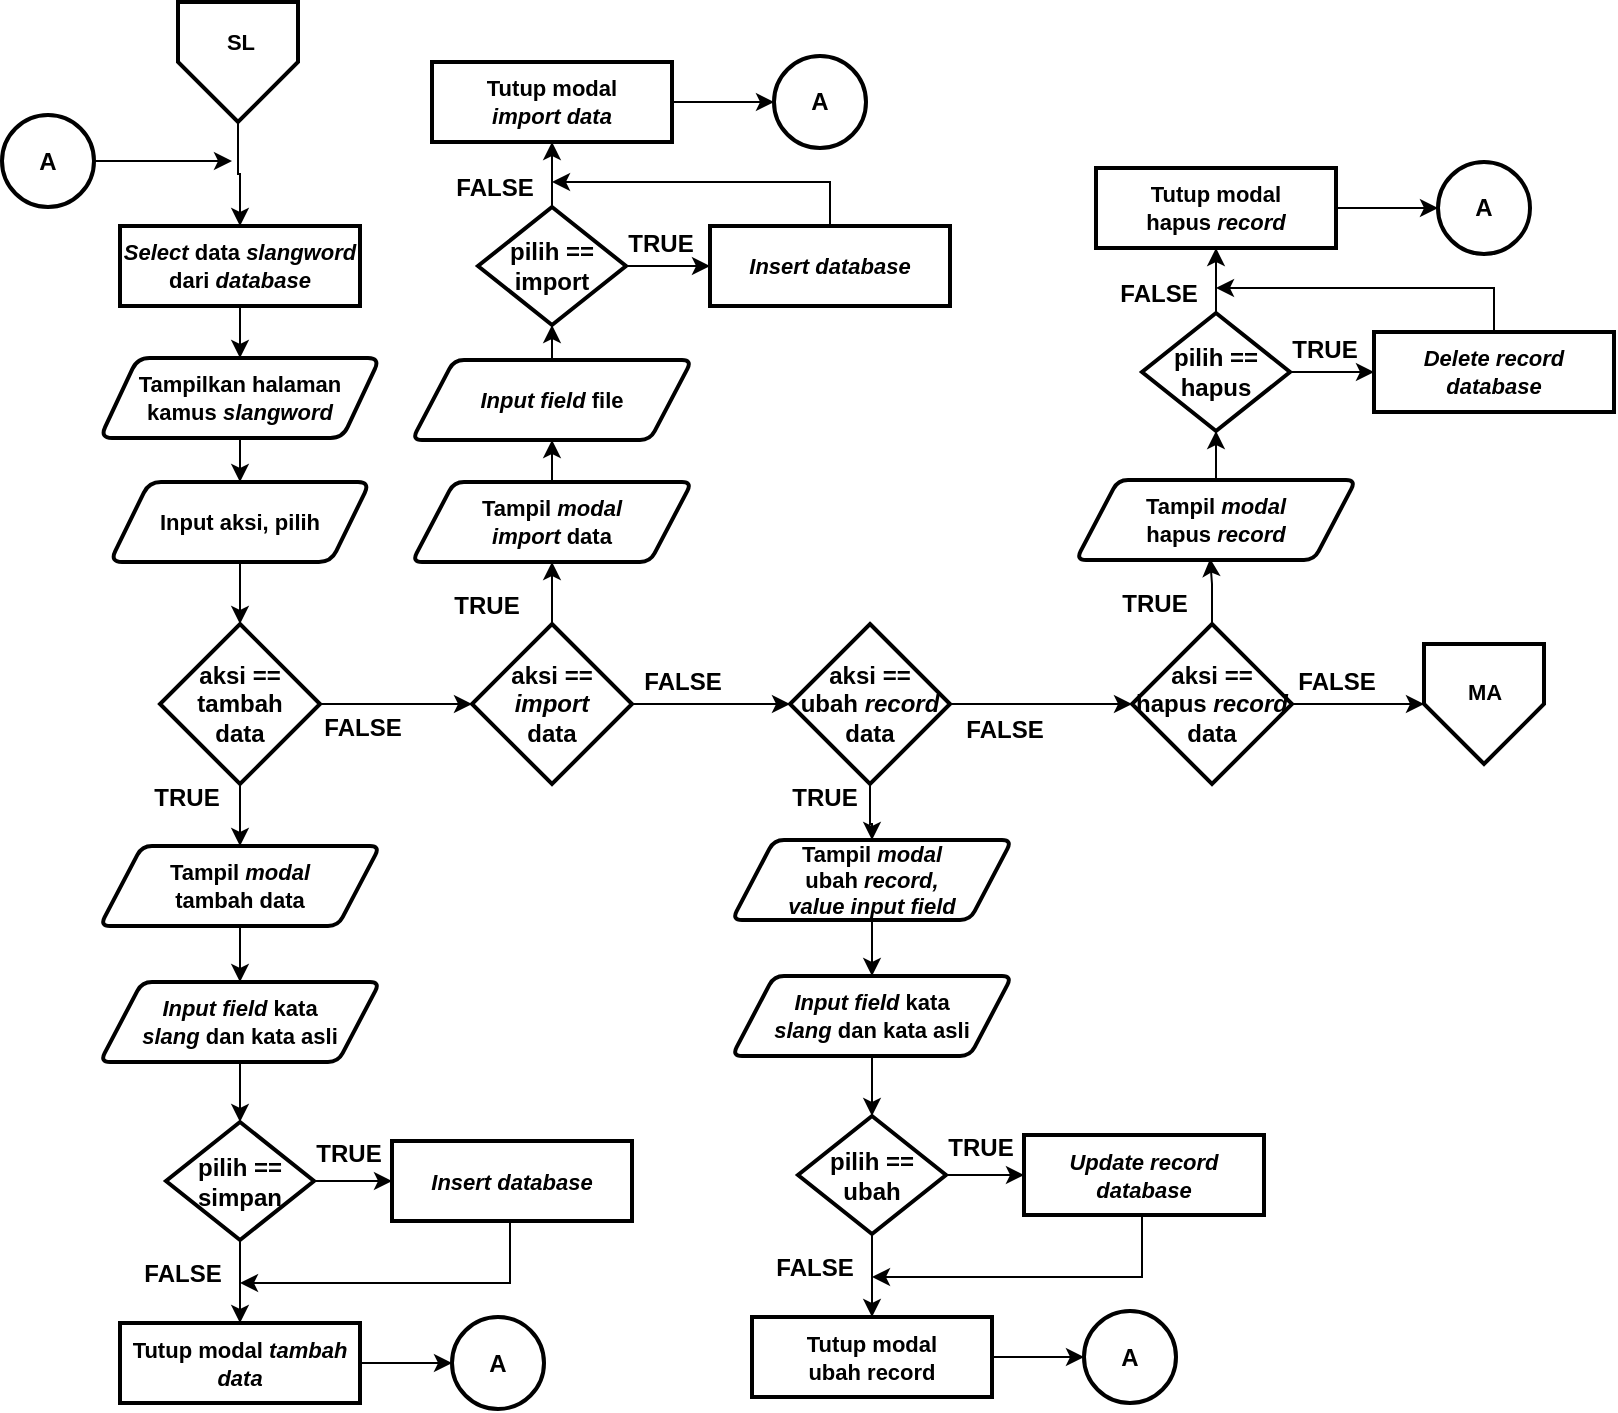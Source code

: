 <mxfile version="14.2.9" type="device"><diagram id="IsXLGF5G-cCnFXRbPC8v" name="Page-1"><mxGraphModel dx="1019" dy="492" grid="1" gridSize="10" guides="1" tooltips="1" connect="1" arrows="1" fold="1" page="1" pageScale="1" pageWidth="827" pageHeight="1169" math="0" shadow="0"><root><mxCell id="0"/><mxCell id="1" parent="0"/><mxCell id="gkgczzEdoXe0-NxC9DxF-1" style="edgeStyle=orthogonalEdgeStyle;rounded=0;orthogonalLoop=1;jettySize=auto;html=1;entryX=0.5;entryY=0;entryDx=0;entryDy=0;entryPerimeter=0;fontSize=12;" parent="1" edge="1"><mxGeometry relative="1" as="geometry"><mxPoint x="615" y="450" as="sourcePoint"/><Array as="points"><mxPoint x="615" y="490"/><mxPoint x="715" y="490"/><mxPoint x="715" y="150"/><mxPoint x="815" y="150"/></Array></mxGeometry></mxCell><mxCell id="gkgczzEdoXe0-NxC9DxF-2" style="edgeStyle=orthogonalEdgeStyle;rounded=0;orthogonalLoop=1;jettySize=auto;html=1;entryX=0.5;entryY=0;entryDx=0;entryDy=0;entryPerimeter=0;fontSize=12;" parent="1" edge="1"><mxGeometry relative="1" as="geometry"><mxPoint x="595" y="420" as="sourcePoint"/><Array as="points"><mxPoint x="595" y="460"/><mxPoint x="695" y="460"/><mxPoint x="695" y="120"/><mxPoint x="795" y="120"/></Array></mxGeometry></mxCell><mxCell id="gkgczzEdoXe0-NxC9DxF-3" style="edgeStyle=orthogonalEdgeStyle;rounded=0;orthogonalLoop=1;jettySize=auto;html=1;entryX=0.5;entryY=0;entryDx=0;entryDy=0;fontSize=11;" parent="1" source="gkgczzEdoXe0-NxC9DxF-4" target="gkgczzEdoXe0-NxC9DxF-9" edge="1"><mxGeometry relative="1" as="geometry"/></mxCell><mxCell id="gkgczzEdoXe0-NxC9DxF-4" value="" style="verticalLabelPosition=bottom;verticalAlign=top;html=1;shape=offPageConnector;rounded=0;size=0.5;fontStyle=0;strokeWidth=2;" parent="1" vertex="1"><mxGeometry x="93" y="10" width="60" height="60" as="geometry"/></mxCell><mxCell id="gkgczzEdoXe0-NxC9DxF-5" value="SL" style="text;html=1;align=center;verticalAlign=middle;resizable=0;points=[];autosize=1;fontSize=11;fontStyle=1" parent="1" vertex="1"><mxGeometry x="109" y="20" width="30" height="20" as="geometry"/></mxCell><mxCell id="gkgczzEdoXe0-NxC9DxF-15" style="edgeStyle=orthogonalEdgeStyle;rounded=0;orthogonalLoop=1;jettySize=auto;html=1;entryX=0.5;entryY=0;entryDx=0;entryDy=0;" parent="1" source="gkgczzEdoXe0-NxC9DxF-7" target="gkgczzEdoXe0-NxC9DxF-14" edge="1"><mxGeometry relative="1" as="geometry"/></mxCell><mxCell id="gkgczzEdoXe0-NxC9DxF-7" value="&lt;b&gt;Tampilkan halaman &lt;br&gt;kamus &lt;i&gt;slangword&lt;/i&gt;&lt;/b&gt;" style="shape=parallelogram;html=1;strokeWidth=2;perimeter=parallelogramPerimeter;whiteSpace=wrap;rounded=1;arcSize=12;size=0.134;fontSize=11;" parent="1" vertex="1"><mxGeometry x="54" y="188" width="140" height="40" as="geometry"/></mxCell><mxCell id="gkgczzEdoXe0-NxC9DxF-8" style="edgeStyle=orthogonalEdgeStyle;rounded=0;orthogonalLoop=1;jettySize=auto;html=1;entryX=0.5;entryY=0;entryDx=0;entryDy=0;fontSize=11;" parent="1" source="gkgczzEdoXe0-NxC9DxF-9" target="gkgczzEdoXe0-NxC9DxF-7" edge="1"><mxGeometry relative="1" as="geometry"/></mxCell><mxCell id="gkgczzEdoXe0-NxC9DxF-9" value="&lt;i&gt;Select&lt;/i&gt; data &lt;i&gt;slangword&lt;/i&gt;&lt;br&gt;dari &lt;i&gt;database&lt;/i&gt;" style="rounded=1;whiteSpace=wrap;html=1;absoluteArcSize=1;arcSize=0;strokeWidth=2;fontSize=11;fontStyle=1" parent="1" vertex="1"><mxGeometry x="64" y="122" width="120" height="40" as="geometry"/></mxCell><mxCell id="gkgczzEdoXe0-NxC9DxF-10" value="" style="verticalLabelPosition=bottom;verticalAlign=top;html=1;shape=offPageConnector;rounded=0;size=0.5;fontStyle=0;strokeWidth=2;" parent="1" vertex="1"><mxGeometry x="716" y="331" width="60" height="60" as="geometry"/></mxCell><mxCell id="gkgczzEdoXe0-NxC9DxF-11" value="MA" style="text;html=1;align=center;verticalAlign=middle;resizable=0;points=[];autosize=1;fontSize=11;fontStyle=1" parent="1" vertex="1"><mxGeometry x="731" y="345" width="30" height="20" as="geometry"/></mxCell><mxCell id="gkgczzEdoXe0-NxC9DxF-17" style="edgeStyle=orthogonalEdgeStyle;rounded=0;orthogonalLoop=1;jettySize=auto;html=1;entryX=0.5;entryY=0;entryDx=0;entryDy=0;" parent="1" source="gkgczzEdoXe0-NxC9DxF-14" target="gkgczzEdoXe0-NxC9DxF-16" edge="1"><mxGeometry relative="1" as="geometry"/></mxCell><mxCell id="gkgczzEdoXe0-NxC9DxF-14" value="&lt;b&gt;Input aksi, pilih&lt;/b&gt;" style="shape=parallelogram;html=1;strokeWidth=2;perimeter=parallelogramPerimeter;whiteSpace=wrap;rounded=1;arcSize=12;size=0.15;fontSize=11;" parent="1" vertex="1"><mxGeometry x="59" y="250" width="130" height="40" as="geometry"/></mxCell><mxCell id="gkgczzEdoXe0-NxC9DxF-29" style="edgeStyle=orthogonalEdgeStyle;rounded=0;orthogonalLoop=1;jettySize=auto;html=1;entryX=0.5;entryY=0;entryDx=0;entryDy=0;" parent="1" source="gkgczzEdoXe0-NxC9DxF-16" target="gkgczzEdoXe0-NxC9DxF-28" edge="1"><mxGeometry relative="1" as="geometry"/></mxCell><mxCell id="gkgczzEdoXe0-NxC9DxF-45" style="edgeStyle=orthogonalEdgeStyle;rounded=0;orthogonalLoop=1;jettySize=auto;html=1;entryX=0;entryY=0.5;entryDx=0;entryDy=0;" parent="1" source="gkgczzEdoXe0-NxC9DxF-16" target="gkgczzEdoXe0-NxC9DxF-18" edge="1"><mxGeometry relative="1" as="geometry"/></mxCell><mxCell id="gkgczzEdoXe0-NxC9DxF-16" value="&lt;b&gt;&lt;font style=&quot;font-size: 12px&quot;&gt;aksi == tambah&lt;br&gt;data&lt;/font&gt;&lt;/b&gt;" style="rhombus;whiteSpace=wrap;html=1;strokeWidth=2;" parent="1" vertex="1"><mxGeometry x="84" y="321" width="80" height="80" as="geometry"/></mxCell><mxCell id="gkgczzEdoXe0-NxC9DxF-47" style="edgeStyle=orthogonalEdgeStyle;rounded=0;orthogonalLoop=1;jettySize=auto;html=1;entryX=0.5;entryY=1;entryDx=0;entryDy=0;" parent="1" source="gkgczzEdoXe0-NxC9DxF-18" target="gkgczzEdoXe0-NxC9DxF-46" edge="1"><mxGeometry relative="1" as="geometry"/></mxCell><mxCell id="gkgczzEdoXe0-NxC9DxF-69" value="" style="edgeStyle=orthogonalEdgeStyle;rounded=0;orthogonalLoop=1;jettySize=auto;html=1;" parent="1" source="gkgczzEdoXe0-NxC9DxF-18" target="gkgczzEdoXe0-NxC9DxF-19" edge="1"><mxGeometry relative="1" as="geometry"/></mxCell><mxCell id="gkgczzEdoXe0-NxC9DxF-18" value="&lt;b&gt;&lt;font style=&quot;font-size: 12px&quot;&gt;aksi ==&lt;br&gt;&lt;i&gt;import&lt;/i&gt;&lt;br&gt;data&lt;br&gt;&lt;/font&gt;&lt;/b&gt;" style="rhombus;whiteSpace=wrap;html=1;strokeWidth=2;" parent="1" vertex="1"><mxGeometry x="240" y="321" width="80" height="80" as="geometry"/></mxCell><mxCell id="gkgczzEdoXe0-NxC9DxF-71" value="" style="edgeStyle=orthogonalEdgeStyle;rounded=0;orthogonalLoop=1;jettySize=auto;html=1;" parent="1" source="gkgczzEdoXe0-NxC9DxF-19" target="gkgczzEdoXe0-NxC9DxF-20" edge="1"><mxGeometry relative="1" as="geometry"/></mxCell><mxCell id="gkgczzEdoXe0-NxC9DxF-86" style="edgeStyle=orthogonalEdgeStyle;rounded=0;orthogonalLoop=1;jettySize=auto;html=1;entryX=0.5;entryY=0;entryDx=0;entryDy=0;" parent="1" source="gkgczzEdoXe0-NxC9DxF-19" target="gkgczzEdoXe0-NxC9DxF-80" edge="1"><mxGeometry relative="1" as="geometry"/></mxCell><mxCell id="gkgczzEdoXe0-NxC9DxF-19" value="&lt;b&gt;&lt;font style=&quot;font-size: 12px&quot;&gt;aksi == &lt;br&gt;ubah &lt;i&gt;record&lt;/i&gt;&lt;br&gt;data&lt;br&gt;&lt;/font&gt;&lt;/b&gt;" style="rhombus;whiteSpace=wrap;html=1;strokeWidth=2;" parent="1" vertex="1"><mxGeometry x="399" y="321" width="80" height="80" as="geometry"/></mxCell><mxCell id="gkgczzEdoXe0-NxC9DxF-42" style="edgeStyle=orthogonalEdgeStyle;rounded=0;orthogonalLoop=1;jettySize=auto;html=1;entryX=0;entryY=0.5;entryDx=0;entryDy=0;" parent="1" source="gkgczzEdoXe0-NxC9DxF-20" target="gkgczzEdoXe0-NxC9DxF-10" edge="1"><mxGeometry relative="1" as="geometry"/></mxCell><mxCell id="gkgczzEdoXe0-NxC9DxF-105" style="edgeStyle=orthogonalEdgeStyle;rounded=0;orthogonalLoop=1;jettySize=auto;html=1;entryX=0.479;entryY=0.983;entryDx=0;entryDy=0;entryPerimeter=0;" parent="1" source="gkgczzEdoXe0-NxC9DxF-20" target="gkgczzEdoXe0-NxC9DxF-91" edge="1"><mxGeometry relative="1" as="geometry"><mxPoint x="609" y="290" as="targetPoint"/></mxGeometry></mxCell><mxCell id="gkgczzEdoXe0-NxC9DxF-20" value="&lt;b&gt;&lt;font style=&quot;font-size: 12px&quot;&gt;aksi == &lt;br&gt;hapus &lt;i&gt;record&lt;/i&gt;&lt;br&gt;data&lt;br&gt;&lt;/font&gt;&lt;/b&gt;" style="rhombus;whiteSpace=wrap;html=1;strokeWidth=2;" parent="1" vertex="1"><mxGeometry x="570" y="321" width="80" height="80" as="geometry"/></mxCell><mxCell id="gkgczzEdoXe0-NxC9DxF-37" style="edgeStyle=orthogonalEdgeStyle;rounded=0;orthogonalLoop=1;jettySize=auto;html=1;exitX=0.5;exitY=1;exitDx=0;exitDy=0;" parent="1" source="gkgczzEdoXe0-NxC9DxF-21" edge="1"><mxGeometry relative="1" as="geometry"><mxPoint x="124" y="650.5" as="targetPoint"/><Array as="points"><mxPoint x="259" y="650.5"/></Array></mxGeometry></mxCell><mxCell id="gkgczzEdoXe0-NxC9DxF-21" value="&lt;i&gt;Insert database&lt;/i&gt;" style="rounded=1;whiteSpace=wrap;html=1;absoluteArcSize=1;arcSize=0;strokeWidth=2;fontSize=11;fontStyle=1" parent="1" vertex="1"><mxGeometry x="200" y="579.5" width="120" height="40" as="geometry"/></mxCell><mxCell id="gkgczzEdoXe0-NxC9DxF-31" style="edgeStyle=orthogonalEdgeStyle;rounded=0;orthogonalLoop=1;jettySize=auto;html=1;entryX=0.5;entryY=0;entryDx=0;entryDy=0;" parent="1" source="gkgczzEdoXe0-NxC9DxF-22" target="gkgczzEdoXe0-NxC9DxF-24" edge="1"><mxGeometry relative="1" as="geometry"/></mxCell><mxCell id="gkgczzEdoXe0-NxC9DxF-22" value="&lt;b&gt;&lt;i&gt;Input field&lt;/i&gt; kata &lt;br&gt;&lt;i&gt;slang&amp;nbsp;&lt;/i&gt;dan kata asli&lt;/b&gt;" style="shape=parallelogram;html=1;strokeWidth=2;perimeter=parallelogramPerimeter;whiteSpace=wrap;rounded=1;arcSize=10;size=0.15;fontSize=11;" parent="1" vertex="1"><mxGeometry x="54" y="500" width="140" height="40" as="geometry"/></mxCell><mxCell id="gkgczzEdoXe0-NxC9DxF-25" style="edgeStyle=orthogonalEdgeStyle;rounded=0;orthogonalLoop=1;jettySize=auto;html=1;entryX=0;entryY=0.5;entryDx=0;entryDy=0;" parent="1" source="gkgczzEdoXe0-NxC9DxF-24" target="gkgczzEdoXe0-NxC9DxF-21" edge="1"><mxGeometry relative="1" as="geometry"/></mxCell><mxCell id="gkgczzEdoXe0-NxC9DxF-35" style="edgeStyle=orthogonalEdgeStyle;rounded=0;orthogonalLoop=1;jettySize=auto;html=1;entryX=0.5;entryY=0;entryDx=0;entryDy=0;" parent="1" source="gkgczzEdoXe0-NxC9DxF-24" target="gkgczzEdoXe0-NxC9DxF-34" edge="1"><mxGeometry relative="1" as="geometry"/></mxCell><mxCell id="gkgczzEdoXe0-NxC9DxF-24" value="&lt;b&gt;&lt;font style=&quot;font-size: 12px&quot;&gt;pilih == simpan&lt;/font&gt;&lt;/b&gt;" style="rhombus;whiteSpace=wrap;html=1;strokeWidth=2;" parent="1" vertex="1"><mxGeometry x="87" y="570" width="74" height="59" as="geometry"/></mxCell><mxCell id="gkgczzEdoXe0-NxC9DxF-32" style="edgeStyle=orthogonalEdgeStyle;rounded=0;orthogonalLoop=1;jettySize=auto;html=1;" parent="1" source="gkgczzEdoXe0-NxC9DxF-26" edge="1"><mxGeometry relative="1" as="geometry"><mxPoint x="120" y="89.5" as="targetPoint"/></mxGeometry></mxCell><mxCell id="gkgczzEdoXe0-NxC9DxF-26" value="A" style="ellipse;whiteSpace=wrap;html=1;aspect=fixed;strokeWidth=2;fontStyle=1" parent="1" vertex="1"><mxGeometry x="5" y="66.5" width="46" height="46" as="geometry"/></mxCell><mxCell id="gkgczzEdoXe0-NxC9DxF-30" style="edgeStyle=orthogonalEdgeStyle;rounded=0;orthogonalLoop=1;jettySize=auto;html=1;entryX=0.5;entryY=0;entryDx=0;entryDy=0;" parent="1" source="gkgczzEdoXe0-NxC9DxF-28" target="gkgczzEdoXe0-NxC9DxF-22" edge="1"><mxGeometry relative="1" as="geometry"/></mxCell><mxCell id="gkgczzEdoXe0-NxC9DxF-28" value="&lt;b&gt;Tampil &lt;i&gt;modal&lt;/i&gt; &lt;br&gt;tambah data&lt;/b&gt;" style="shape=parallelogram;html=1;strokeWidth=2;perimeter=parallelogramPerimeter;whiteSpace=wrap;rounded=1;arcSize=10;size=0.15;fontSize=11;" parent="1" vertex="1"><mxGeometry x="54" y="432" width="140" height="40" as="geometry"/></mxCell><mxCell id="gkgczzEdoXe0-NxC9DxF-39" style="edgeStyle=orthogonalEdgeStyle;rounded=0;orthogonalLoop=1;jettySize=auto;html=1;entryX=0;entryY=0.5;entryDx=0;entryDy=0;" parent="1" source="gkgczzEdoXe0-NxC9DxF-34" target="gkgczzEdoXe0-NxC9DxF-38" edge="1"><mxGeometry relative="1" as="geometry"/></mxCell><mxCell id="gkgczzEdoXe0-NxC9DxF-34" value="Tutup modal&lt;i&gt; tambah data&lt;/i&gt;" style="rounded=1;whiteSpace=wrap;html=1;absoluteArcSize=1;arcSize=0;strokeWidth=2;fontSize=11;fontStyle=1" parent="1" vertex="1"><mxGeometry x="64" y="670.5" width="120" height="40" as="geometry"/></mxCell><mxCell id="gkgczzEdoXe0-NxC9DxF-38" value="A" style="ellipse;whiteSpace=wrap;html=1;aspect=fixed;strokeWidth=2;fontStyle=1" parent="1" vertex="1"><mxGeometry x="230" y="667.5" width="46" height="46" as="geometry"/></mxCell><mxCell id="gkgczzEdoXe0-NxC9DxF-40" value="&lt;b&gt;TRUE&lt;/b&gt;" style="text;html=1;align=center;verticalAlign=middle;resizable=0;points=[];autosize=1;" parent="1" vertex="1"><mxGeometry x="153" y="575.5" width="50" height="20" as="geometry"/></mxCell><mxCell id="gkgczzEdoXe0-NxC9DxF-41" value="&lt;b&gt;FALSE&lt;/b&gt;" style="text;html=1;align=center;verticalAlign=middle;resizable=0;points=[];autosize=1;" parent="1" vertex="1"><mxGeometry x="70" y="635.5" width="50" height="20" as="geometry"/></mxCell><mxCell id="gkgczzEdoXe0-NxC9DxF-43" value="&lt;b&gt;FALSE&lt;/b&gt;" style="text;html=1;align=center;verticalAlign=middle;resizable=0;points=[];autosize=1;" parent="1" vertex="1"><mxGeometry x="160" y="363" width="50" height="20" as="geometry"/></mxCell><mxCell id="gkgczzEdoXe0-NxC9DxF-44" value="&lt;b&gt;TRUE&lt;/b&gt;" style="text;html=1;align=center;verticalAlign=middle;resizable=0;points=[];autosize=1;" parent="1" vertex="1"><mxGeometry x="72" y="398" width="50" height="20" as="geometry"/></mxCell><mxCell id="gkgczzEdoXe0-NxC9DxF-52" style="edgeStyle=orthogonalEdgeStyle;rounded=0;orthogonalLoop=1;jettySize=auto;html=1;" parent="1" source="gkgczzEdoXe0-NxC9DxF-46" target="gkgczzEdoXe0-NxC9DxF-50" edge="1"><mxGeometry relative="1" as="geometry"/></mxCell><mxCell id="gkgczzEdoXe0-NxC9DxF-46" value="&lt;b&gt;Tampil &lt;i&gt;modal&lt;/i&gt; &lt;br&gt;&lt;i&gt;import&lt;/i&gt; data&lt;/b&gt;" style="shape=parallelogram;html=1;strokeWidth=2;perimeter=parallelogramPerimeter;whiteSpace=wrap;rounded=1;arcSize=10;size=0.15;fontSize=11;" parent="1" vertex="1"><mxGeometry x="210" y="250" width="140" height="40" as="geometry"/></mxCell><mxCell id="gkgczzEdoXe0-NxC9DxF-56" style="edgeStyle=orthogonalEdgeStyle;rounded=0;orthogonalLoop=1;jettySize=auto;html=1;entryX=0.5;entryY=1;entryDx=0;entryDy=0;" parent="1" source="gkgczzEdoXe0-NxC9DxF-50" target="gkgczzEdoXe0-NxC9DxF-55" edge="1"><mxGeometry relative="1" as="geometry"/></mxCell><mxCell id="gkgczzEdoXe0-NxC9DxF-50" value="&lt;b&gt;&lt;i&gt;Input field&lt;/i&gt;&amp;nbsp;file&lt;/b&gt;" style="shape=parallelogram;html=1;strokeWidth=2;perimeter=parallelogramPerimeter;whiteSpace=wrap;rounded=1;arcSize=10;size=0.15;fontSize=11;" parent="1" vertex="1"><mxGeometry x="210" y="189" width="140" height="40" as="geometry"/></mxCell><mxCell id="gkgczzEdoXe0-NxC9DxF-59" style="edgeStyle=orthogonalEdgeStyle;rounded=0;orthogonalLoop=1;jettySize=auto;html=1;entryX=0;entryY=0.5;entryDx=0;entryDy=0;" parent="1" source="gkgczzEdoXe0-NxC9DxF-55" target="gkgczzEdoXe0-NxC9DxF-58" edge="1"><mxGeometry relative="1" as="geometry"/></mxCell><mxCell id="gkgczzEdoXe0-NxC9DxF-61" style="edgeStyle=orthogonalEdgeStyle;rounded=0;orthogonalLoop=1;jettySize=auto;html=1;entryX=0.5;entryY=1;entryDx=0;entryDy=0;" parent="1" source="gkgczzEdoXe0-NxC9DxF-55" target="gkgczzEdoXe0-NxC9DxF-60" edge="1"><mxGeometry relative="1" as="geometry"/></mxCell><mxCell id="gkgczzEdoXe0-NxC9DxF-55" value="&lt;b&gt;&lt;font style=&quot;font-size: 12px&quot;&gt;pilih == import&lt;/font&gt;&lt;/b&gt;" style="rhombus;whiteSpace=wrap;html=1;strokeWidth=2;" parent="1" vertex="1"><mxGeometry x="243" y="112.5" width="74" height="59" as="geometry"/></mxCell><mxCell id="gkgczzEdoXe0-NxC9DxF-62" style="edgeStyle=orthogonalEdgeStyle;rounded=0;orthogonalLoop=1;jettySize=auto;html=1;" parent="1" source="gkgczzEdoXe0-NxC9DxF-58" edge="1"><mxGeometry relative="1" as="geometry"><mxPoint x="280" y="100" as="targetPoint"/><Array as="points"><mxPoint x="419" y="100"/><mxPoint x="280" y="100"/></Array></mxGeometry></mxCell><mxCell id="gkgczzEdoXe0-NxC9DxF-58" value="&lt;i&gt;Insert database&lt;/i&gt;" style="rounded=1;whiteSpace=wrap;html=1;absoluteArcSize=1;arcSize=0;strokeWidth=2;fontSize=11;fontStyle=1" parent="1" vertex="1"><mxGeometry x="359" y="122" width="120" height="40" as="geometry"/></mxCell><mxCell id="gkgczzEdoXe0-NxC9DxF-64" style="edgeStyle=orthogonalEdgeStyle;rounded=0;orthogonalLoop=1;jettySize=auto;html=1;entryX=0;entryY=0.5;entryDx=0;entryDy=0;" parent="1" source="gkgczzEdoXe0-NxC9DxF-60" target="gkgczzEdoXe0-NxC9DxF-63" edge="1"><mxGeometry relative="1" as="geometry"/></mxCell><mxCell id="gkgczzEdoXe0-NxC9DxF-60" value="Tutup modal&lt;br&gt;&lt;i&gt;import data&lt;/i&gt;" style="rounded=1;whiteSpace=wrap;html=1;absoluteArcSize=1;arcSize=0;strokeWidth=2;fontSize=11;fontStyle=1" parent="1" vertex="1"><mxGeometry x="220" y="40" width="120" height="40" as="geometry"/></mxCell><mxCell id="gkgczzEdoXe0-NxC9DxF-63" value="A" style="ellipse;whiteSpace=wrap;html=1;aspect=fixed;strokeWidth=2;fontStyle=1" parent="1" vertex="1"><mxGeometry x="391" y="37" width="46" height="46" as="geometry"/></mxCell><mxCell id="gkgczzEdoXe0-NxC9DxF-66" value="&lt;b&gt;TRUE&lt;/b&gt;" style="text;html=1;align=center;verticalAlign=middle;resizable=0;points=[];autosize=1;" parent="1" vertex="1"><mxGeometry x="222" y="302" width="50" height="20" as="geometry"/></mxCell><mxCell id="gkgczzEdoXe0-NxC9DxF-67" value="&lt;b&gt;TRUE&lt;/b&gt;" style="text;html=1;align=center;verticalAlign=middle;resizable=0;points=[];autosize=1;" parent="1" vertex="1"><mxGeometry x="309" y="121" width="50" height="20" as="geometry"/></mxCell><mxCell id="gkgczzEdoXe0-NxC9DxF-68" value="&lt;b&gt;FALSE&lt;/b&gt;" style="text;html=1;align=center;verticalAlign=middle;resizable=0;points=[];autosize=1;" parent="1" vertex="1"><mxGeometry x="226" y="92.5" width="50" height="20" as="geometry"/></mxCell><mxCell id="gkgczzEdoXe0-NxC9DxF-70" value="&lt;b&gt;FALSE&lt;/b&gt;" style="text;html=1;align=center;verticalAlign=middle;resizable=0;points=[];autosize=1;" parent="1" vertex="1"><mxGeometry x="320" y="340" width="50" height="20" as="geometry"/></mxCell><mxCell id="gkgczzEdoXe0-NxC9DxF-72" style="edgeStyle=orthogonalEdgeStyle;rounded=0;orthogonalLoop=1;jettySize=auto;html=1;exitX=0.5;exitY=1;exitDx=0;exitDy=0;" parent="1" source="gkgczzEdoXe0-NxC9DxF-73" edge="1"><mxGeometry relative="1" as="geometry"><mxPoint x="440" y="647.5" as="targetPoint"/><Array as="points"><mxPoint x="575" y="647.5"/></Array></mxGeometry></mxCell><mxCell id="gkgczzEdoXe0-NxC9DxF-73" value="&lt;i&gt;Update record&lt;br&gt;database&lt;/i&gt;" style="rounded=1;whiteSpace=wrap;html=1;absoluteArcSize=1;arcSize=0;strokeWidth=2;fontSize=11;fontStyle=1" parent="1" vertex="1"><mxGeometry x="516" y="576.5" width="120" height="40" as="geometry"/></mxCell><mxCell id="gkgczzEdoXe0-NxC9DxF-74" style="edgeStyle=orthogonalEdgeStyle;rounded=0;orthogonalLoop=1;jettySize=auto;html=1;entryX=0.5;entryY=0;entryDx=0;entryDy=0;" parent="1" source="gkgczzEdoXe0-NxC9DxF-75" target="gkgczzEdoXe0-NxC9DxF-78" edge="1"><mxGeometry relative="1" as="geometry"/></mxCell><mxCell id="gkgczzEdoXe0-NxC9DxF-75" value="&lt;b&gt;&lt;i&gt;Input field&lt;/i&gt; kata &lt;br&gt;&lt;i&gt;slang&amp;nbsp;&lt;/i&gt;dan kata asli&lt;/b&gt;" style="shape=parallelogram;html=1;strokeWidth=2;perimeter=parallelogramPerimeter;whiteSpace=wrap;rounded=1;arcSize=10;size=0.15;fontSize=11;" parent="1" vertex="1"><mxGeometry x="370" y="497" width="140" height="40" as="geometry"/></mxCell><mxCell id="gkgczzEdoXe0-NxC9DxF-76" style="edgeStyle=orthogonalEdgeStyle;rounded=0;orthogonalLoop=1;jettySize=auto;html=1;entryX=0;entryY=0.5;entryDx=0;entryDy=0;" parent="1" source="gkgczzEdoXe0-NxC9DxF-78" target="gkgczzEdoXe0-NxC9DxF-73" edge="1"><mxGeometry relative="1" as="geometry"/></mxCell><mxCell id="gkgczzEdoXe0-NxC9DxF-77" style="edgeStyle=orthogonalEdgeStyle;rounded=0;orthogonalLoop=1;jettySize=auto;html=1;entryX=0.5;entryY=0;entryDx=0;entryDy=0;" parent="1" source="gkgczzEdoXe0-NxC9DxF-78" target="gkgczzEdoXe0-NxC9DxF-82" edge="1"><mxGeometry relative="1" as="geometry"/></mxCell><mxCell id="gkgczzEdoXe0-NxC9DxF-78" value="&lt;b&gt;&lt;font style=&quot;font-size: 12px&quot;&gt;pilih == ubah&lt;/font&gt;&lt;/b&gt;" style="rhombus;whiteSpace=wrap;html=1;strokeWidth=2;" parent="1" vertex="1"><mxGeometry x="403" y="567" width="74" height="59" as="geometry"/></mxCell><mxCell id="gkgczzEdoXe0-NxC9DxF-79" style="edgeStyle=orthogonalEdgeStyle;rounded=0;orthogonalLoop=1;jettySize=auto;html=1;entryX=0.5;entryY=0;entryDx=0;entryDy=0;" parent="1" source="gkgczzEdoXe0-NxC9DxF-80" target="gkgczzEdoXe0-NxC9DxF-75" edge="1"><mxGeometry relative="1" as="geometry"/></mxCell><mxCell id="gkgczzEdoXe0-NxC9DxF-80" value="&lt;b&gt;Tampil &lt;i&gt;modal&lt;/i&gt; &lt;br&gt;ubah &lt;i&gt;record,&lt;br&gt;value input field&lt;/i&gt;&lt;/b&gt;" style="shape=parallelogram;html=1;strokeWidth=2;perimeter=parallelogramPerimeter;whiteSpace=wrap;rounded=1;arcSize=10;size=0.15;fontSize=11;" parent="1" vertex="1"><mxGeometry x="370" y="429" width="140" height="40" as="geometry"/></mxCell><mxCell id="gkgczzEdoXe0-NxC9DxF-81" style="edgeStyle=orthogonalEdgeStyle;rounded=0;orthogonalLoop=1;jettySize=auto;html=1;entryX=0;entryY=0.5;entryDx=0;entryDy=0;" parent="1" source="gkgczzEdoXe0-NxC9DxF-82" target="gkgczzEdoXe0-NxC9DxF-83" edge="1"><mxGeometry relative="1" as="geometry"/></mxCell><mxCell id="gkgczzEdoXe0-NxC9DxF-82" value="Tutup modal &lt;br&gt;ubah record" style="rounded=1;whiteSpace=wrap;html=1;absoluteArcSize=1;arcSize=0;strokeWidth=2;fontSize=11;fontStyle=1" parent="1" vertex="1"><mxGeometry x="380" y="667.5" width="120" height="40" as="geometry"/></mxCell><mxCell id="gkgczzEdoXe0-NxC9DxF-83" value="A" style="ellipse;whiteSpace=wrap;html=1;aspect=fixed;strokeWidth=2;fontStyle=1" parent="1" vertex="1"><mxGeometry x="546" y="664.5" width="46" height="46" as="geometry"/></mxCell><mxCell id="gkgczzEdoXe0-NxC9DxF-84" value="&lt;b&gt;TRUE&lt;/b&gt;" style="text;html=1;align=center;verticalAlign=middle;resizable=0;points=[];autosize=1;" parent="1" vertex="1"><mxGeometry x="469" y="572.5" width="50" height="20" as="geometry"/></mxCell><mxCell id="gkgczzEdoXe0-NxC9DxF-85" value="&lt;b&gt;FALSE&lt;/b&gt;" style="text;html=1;align=center;verticalAlign=middle;resizable=0;points=[];autosize=1;" parent="1" vertex="1"><mxGeometry x="386" y="632.5" width="50" height="20" as="geometry"/></mxCell><mxCell id="gkgczzEdoXe0-NxC9DxF-87" value="&lt;b&gt;FALSE&lt;/b&gt;" style="text;html=1;align=center;verticalAlign=middle;resizable=0;points=[];autosize=1;" parent="1" vertex="1"><mxGeometry x="481" y="364" width="50" height="20" as="geometry"/></mxCell><mxCell id="gkgczzEdoXe0-NxC9DxF-88" value="&lt;b&gt;TRUE&lt;/b&gt;" style="text;html=1;align=center;verticalAlign=middle;resizable=0;points=[];autosize=1;" parent="1" vertex="1"><mxGeometry x="391" y="398" width="50" height="20" as="geometry"/></mxCell><mxCell id="gkgczzEdoXe0-NxC9DxF-107" style="edgeStyle=orthogonalEdgeStyle;rounded=0;orthogonalLoop=1;jettySize=auto;html=1;entryX=0.5;entryY=1;entryDx=0;entryDy=0;" parent="1" source="gkgczzEdoXe0-NxC9DxF-91" target="gkgczzEdoXe0-NxC9DxF-96" edge="1"><mxGeometry relative="1" as="geometry"/></mxCell><mxCell id="gkgczzEdoXe0-NxC9DxF-91" value="&lt;b&gt;Tampil &lt;i&gt;modal&lt;/i&gt; &lt;br&gt;hapus &lt;i&gt;record&lt;/i&gt;&lt;/b&gt;" style="shape=parallelogram;html=1;strokeWidth=2;perimeter=parallelogramPerimeter;whiteSpace=wrap;rounded=1;arcSize=10;size=0.15;fontSize=11;" parent="1" vertex="1"><mxGeometry x="542" y="249" width="140" height="40" as="geometry"/></mxCell><mxCell id="gkgczzEdoXe0-NxC9DxF-94" style="edgeStyle=orthogonalEdgeStyle;rounded=0;orthogonalLoop=1;jettySize=auto;html=1;entryX=0;entryY=0.5;entryDx=0;entryDy=0;" parent="1" source="gkgczzEdoXe0-NxC9DxF-96" target="gkgczzEdoXe0-NxC9DxF-98" edge="1"><mxGeometry relative="1" as="geometry"/></mxCell><mxCell id="gkgczzEdoXe0-NxC9DxF-95" style="edgeStyle=orthogonalEdgeStyle;rounded=0;orthogonalLoop=1;jettySize=auto;html=1;entryX=0.5;entryY=1;entryDx=0;entryDy=0;" parent="1" source="gkgczzEdoXe0-NxC9DxF-96" target="gkgczzEdoXe0-NxC9DxF-100" edge="1"><mxGeometry relative="1" as="geometry"/></mxCell><mxCell id="gkgczzEdoXe0-NxC9DxF-96" value="&lt;b&gt;&lt;font style=&quot;font-size: 12px&quot;&gt;pilih == hapus&lt;/font&gt;&lt;/b&gt;" style="rhombus;whiteSpace=wrap;html=1;strokeWidth=2;" parent="1" vertex="1"><mxGeometry x="575" y="165.5" width="74" height="59" as="geometry"/></mxCell><mxCell id="gkgczzEdoXe0-NxC9DxF-97" style="edgeStyle=orthogonalEdgeStyle;rounded=0;orthogonalLoop=1;jettySize=auto;html=1;" parent="1" source="gkgczzEdoXe0-NxC9DxF-98" edge="1"><mxGeometry relative="1" as="geometry"><mxPoint x="612" y="153" as="targetPoint"/><Array as="points"><mxPoint x="751" y="153"/><mxPoint x="612" y="153"/></Array></mxGeometry></mxCell><mxCell id="gkgczzEdoXe0-NxC9DxF-98" value="&lt;i&gt;Delete record&lt;br&gt;database&lt;/i&gt;" style="rounded=1;whiteSpace=wrap;html=1;absoluteArcSize=1;arcSize=0;strokeWidth=2;fontSize=11;fontStyle=1" parent="1" vertex="1"><mxGeometry x="691" y="175" width="120" height="40" as="geometry"/></mxCell><mxCell id="gkgczzEdoXe0-NxC9DxF-99" style="edgeStyle=orthogonalEdgeStyle;rounded=0;orthogonalLoop=1;jettySize=auto;html=1;entryX=0;entryY=0.5;entryDx=0;entryDy=0;" parent="1" source="gkgczzEdoXe0-NxC9DxF-100" target="gkgczzEdoXe0-NxC9DxF-101" edge="1"><mxGeometry relative="1" as="geometry"/></mxCell><mxCell id="gkgczzEdoXe0-NxC9DxF-100" value="Tutup modal&lt;br&gt;hapus &lt;i&gt;record&lt;/i&gt;" style="rounded=1;whiteSpace=wrap;html=1;absoluteArcSize=1;arcSize=0;strokeWidth=2;fontSize=11;fontStyle=1" parent="1" vertex="1"><mxGeometry x="552" y="93" width="120" height="40" as="geometry"/></mxCell><mxCell id="gkgczzEdoXe0-NxC9DxF-101" value="A" style="ellipse;whiteSpace=wrap;html=1;aspect=fixed;strokeWidth=2;fontStyle=1" parent="1" vertex="1"><mxGeometry x="723" y="90" width="46" height="46" as="geometry"/></mxCell><mxCell id="gkgczzEdoXe0-NxC9DxF-102" value="&lt;b&gt;TRUE&lt;/b&gt;" style="text;html=1;align=center;verticalAlign=middle;resizable=0;points=[];autosize=1;" parent="1" vertex="1"><mxGeometry x="556" y="301" width="50" height="20" as="geometry"/></mxCell><mxCell id="gkgczzEdoXe0-NxC9DxF-103" value="&lt;b&gt;TRUE&lt;/b&gt;" style="text;html=1;align=center;verticalAlign=middle;resizable=0;points=[];autosize=1;" parent="1" vertex="1"><mxGeometry x="641" y="174" width="50" height="20" as="geometry"/></mxCell><mxCell id="gkgczzEdoXe0-NxC9DxF-104" value="&lt;b&gt;FALSE&lt;/b&gt;" style="text;html=1;align=center;verticalAlign=middle;resizable=0;points=[];autosize=1;" parent="1" vertex="1"><mxGeometry x="558" y="145.5" width="50" height="20" as="geometry"/></mxCell><mxCell id="gkgczzEdoXe0-NxC9DxF-106" value="&lt;b&gt;FALSE&lt;/b&gt;" style="text;html=1;align=center;verticalAlign=middle;resizable=0;points=[];autosize=1;" parent="1" vertex="1"><mxGeometry x="647" y="340" width="50" height="20" as="geometry"/></mxCell></root></mxGraphModel></diagram></mxfile>